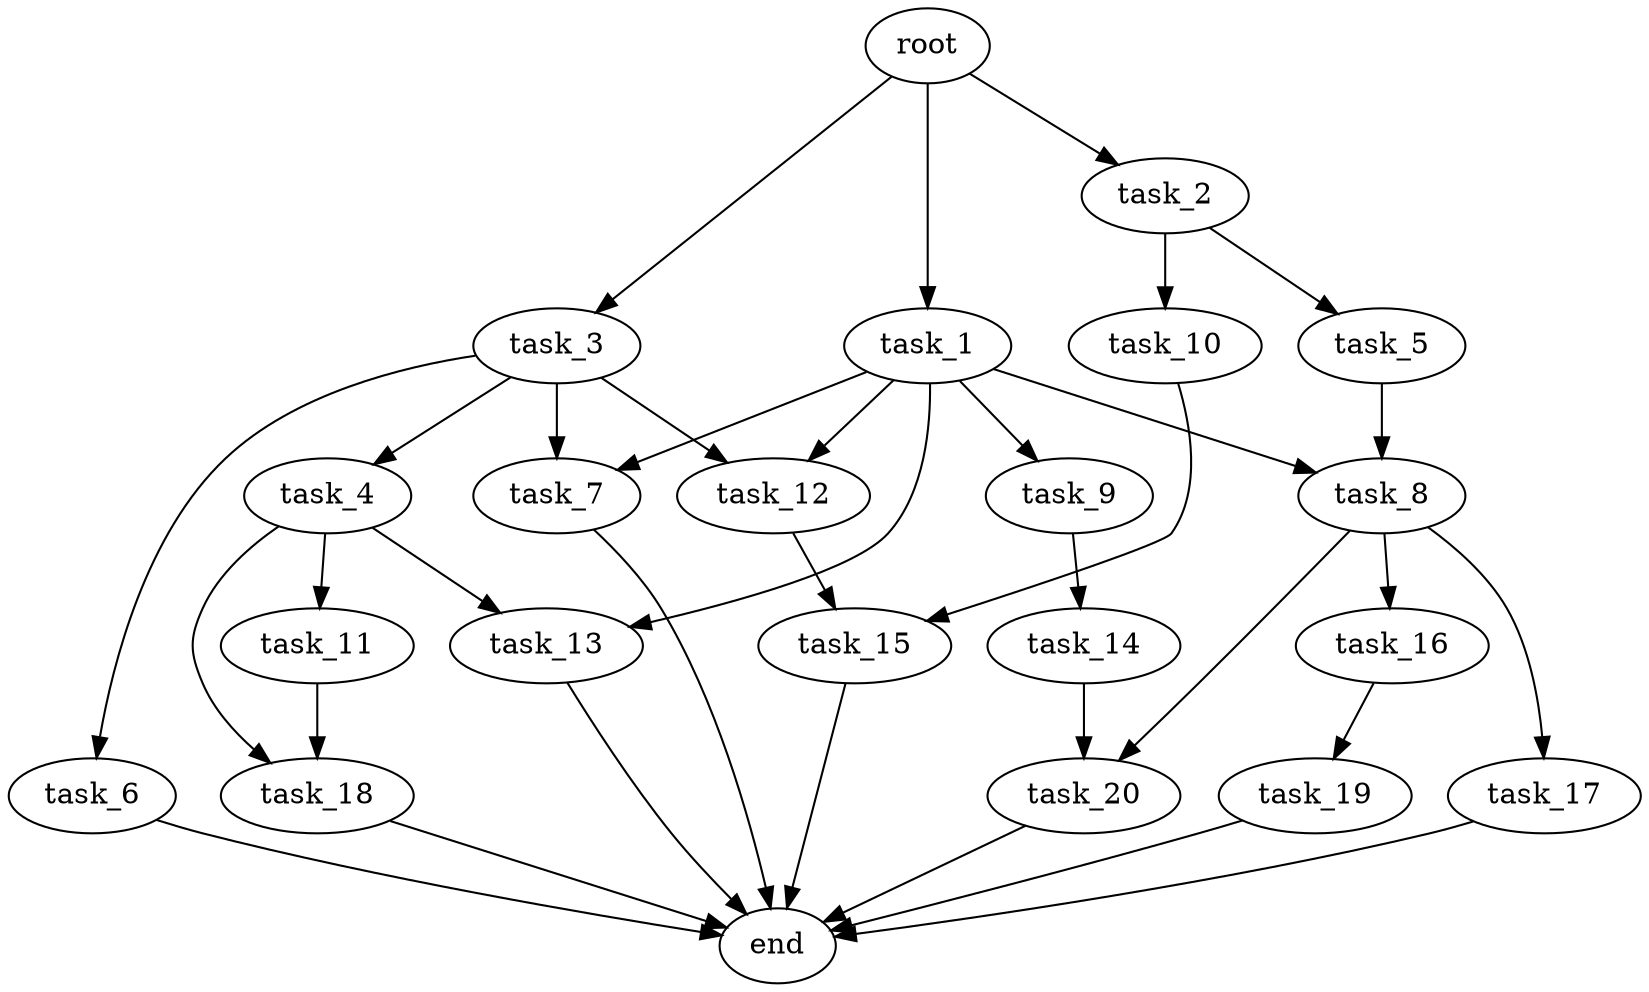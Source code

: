 digraph G {
  root [size="0.000000e+00"];
  task_1 [size="9.308328e+10"];
  task_2 [size="8.391924e+10"];
  task_3 [size="6.499957e+10"];
  task_4 [size="7.914015e+10"];
  task_5 [size="1.376858e+10"];
  task_6 [size="2.869507e+10"];
  task_7 [size="8.297786e+10"];
  task_8 [size="6.961024e+10"];
  task_9 [size="1.388788e+10"];
  task_10 [size="7.055656e+10"];
  task_11 [size="4.486566e+10"];
  task_12 [size="5.350673e+08"];
  task_13 [size="7.931785e+09"];
  task_14 [size="2.559983e+10"];
  task_15 [size="8.349796e+10"];
  task_16 [size="5.488494e+10"];
  task_17 [size="7.272621e+10"];
  task_18 [size="5.278187e+10"];
  task_19 [size="1.112757e+10"];
  task_20 [size="2.881728e+10"];
  end [size="0.000000e+00"];

  root -> task_1 [size="1.000000e-12"];
  root -> task_2 [size="1.000000e-12"];
  root -> task_3 [size="1.000000e-12"];
  task_1 -> task_7 [size="4.148893e+08"];
  task_1 -> task_8 [size="3.480512e+08"];
  task_1 -> task_9 [size="1.388788e+08"];
  task_1 -> task_12 [size="2.675337e+06"];
  task_1 -> task_13 [size="3.965892e+07"];
  task_2 -> task_5 [size="1.376858e+08"];
  task_2 -> task_10 [size="7.055656e+08"];
  task_3 -> task_4 [size="7.914015e+08"];
  task_3 -> task_6 [size="2.869507e+08"];
  task_3 -> task_7 [size="4.148893e+08"];
  task_3 -> task_12 [size="2.675337e+06"];
  task_4 -> task_11 [size="4.486566e+08"];
  task_4 -> task_13 [size="3.965892e+07"];
  task_4 -> task_18 [size="2.639094e+08"];
  task_5 -> task_8 [size="3.480512e+08"];
  task_6 -> end [size="1.000000e-12"];
  task_7 -> end [size="1.000000e-12"];
  task_8 -> task_16 [size="5.488494e+08"];
  task_8 -> task_17 [size="7.272621e+08"];
  task_8 -> task_20 [size="1.440864e+08"];
  task_9 -> task_14 [size="2.559983e+08"];
  task_10 -> task_15 [size="4.174898e+08"];
  task_11 -> task_18 [size="2.639094e+08"];
  task_12 -> task_15 [size="4.174898e+08"];
  task_13 -> end [size="1.000000e-12"];
  task_14 -> task_20 [size="1.440864e+08"];
  task_15 -> end [size="1.000000e-12"];
  task_16 -> task_19 [size="1.112757e+08"];
  task_17 -> end [size="1.000000e-12"];
  task_18 -> end [size="1.000000e-12"];
  task_19 -> end [size="1.000000e-12"];
  task_20 -> end [size="1.000000e-12"];
}
